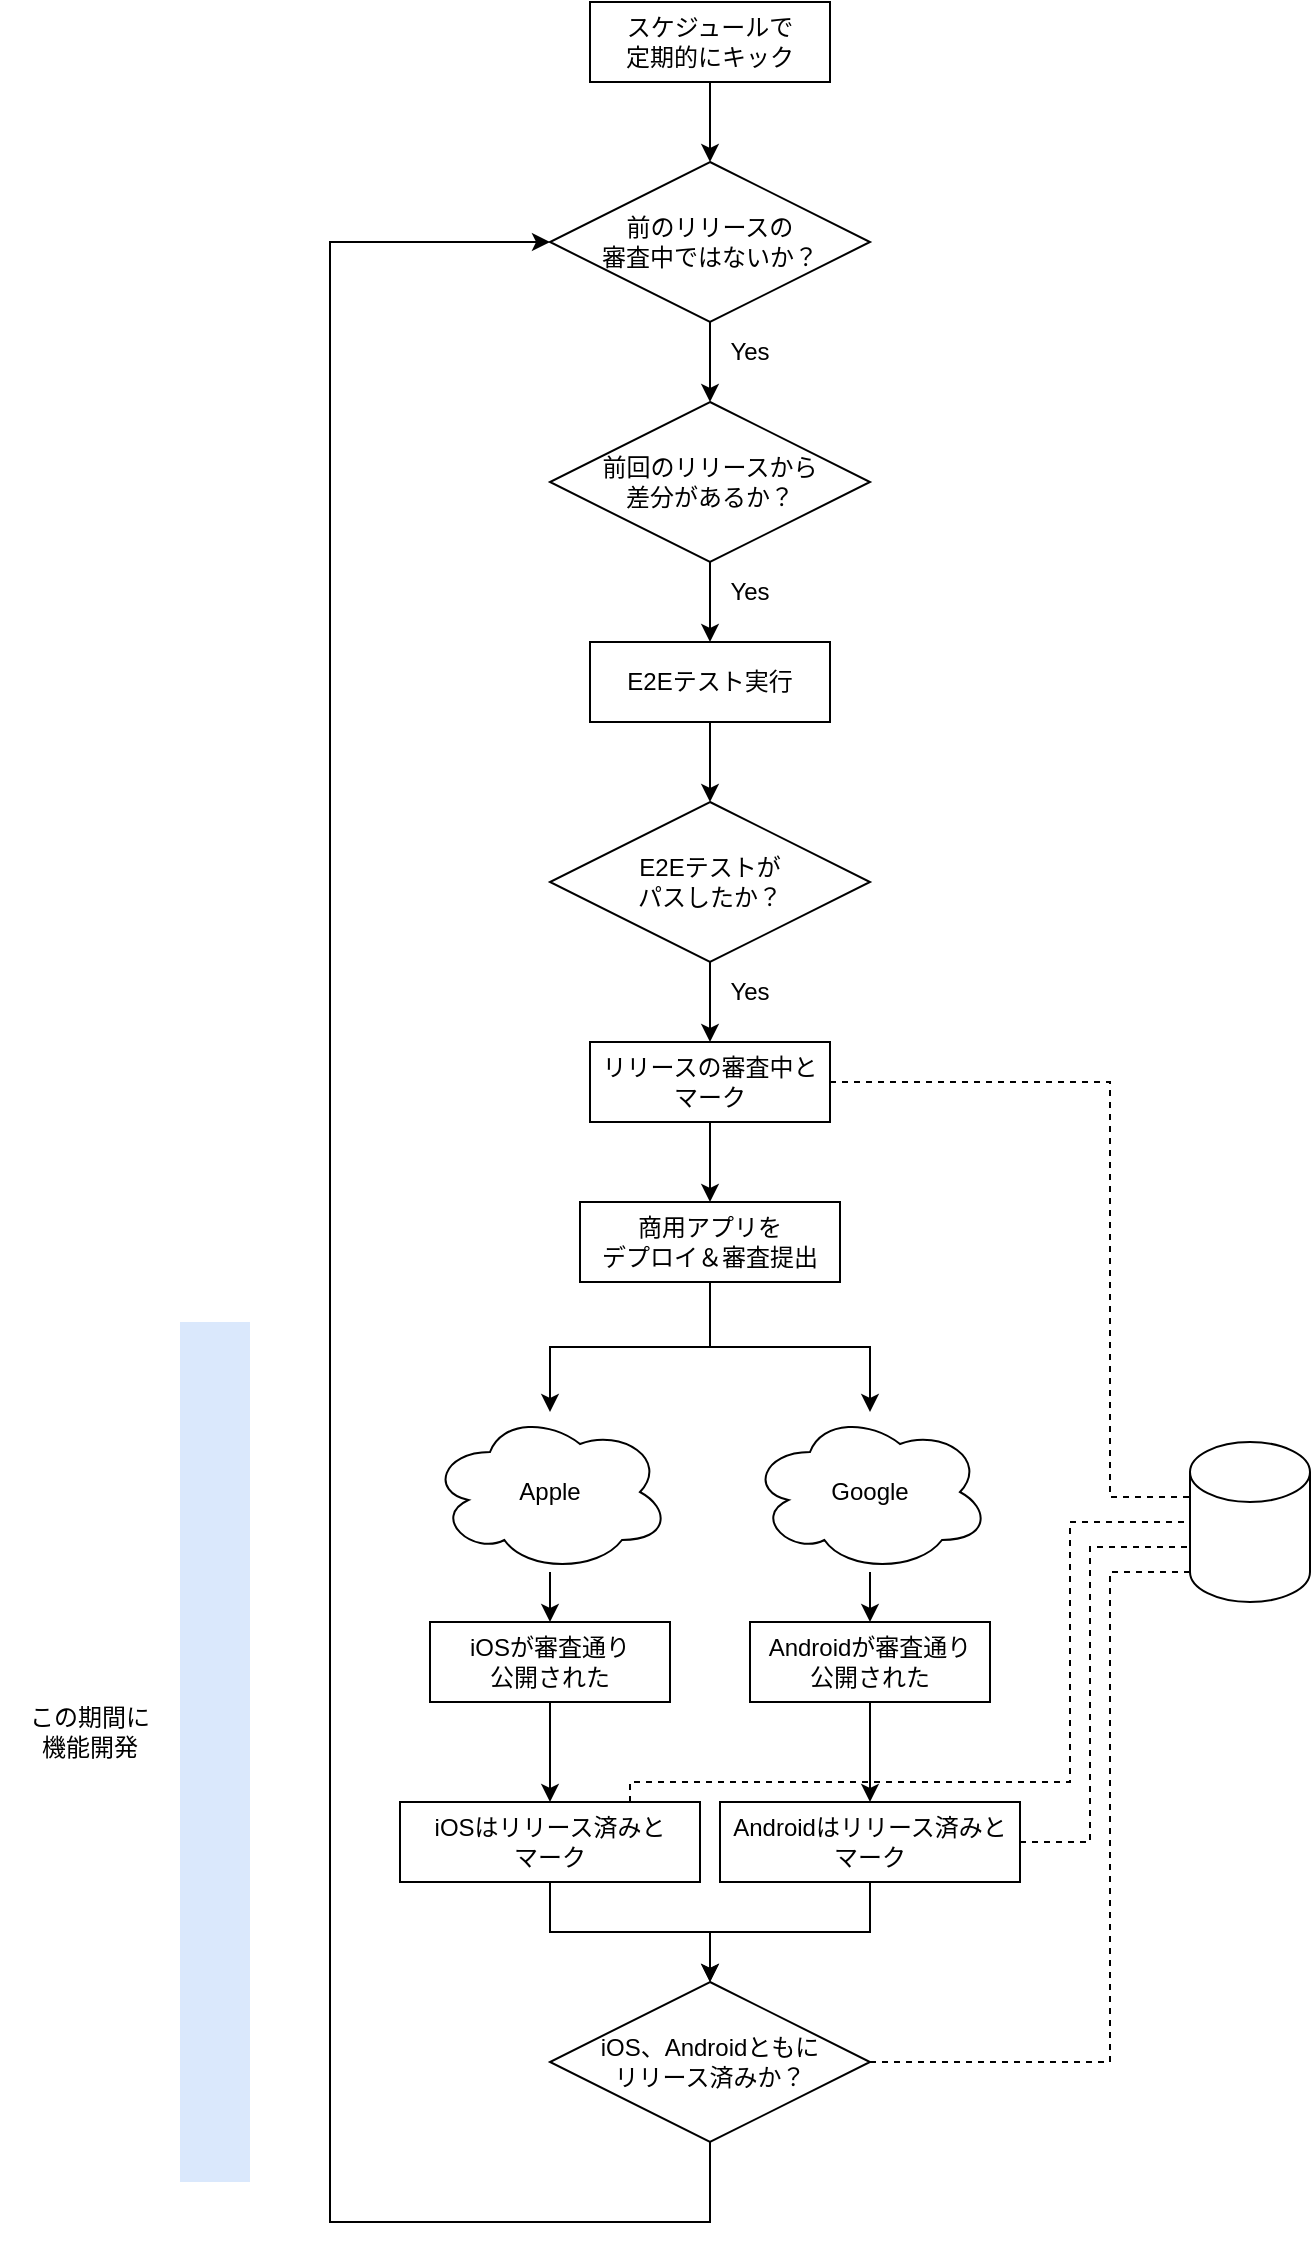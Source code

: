 <mxfile version="23.1.5" type="device">
  <diagram name="ページ1" id="QGBW7FHV4CXrmwUfci0k">
    <mxGraphModel dx="2190" dy="1999" grid="1" gridSize="10" guides="1" tooltips="1" connect="1" arrows="1" fold="1" page="1" pageScale="1" pageWidth="827" pageHeight="1169" math="0" shadow="0">
      <root>
        <mxCell id="0" />
        <mxCell id="1" parent="0" />
        <mxCell id="bEdGE2WvcX3xAI2rPaKg-41" value="" style="rounded=0;whiteSpace=wrap;html=1;fillColor=#dae8fc;strokeColor=none;" vertex="1" parent="1">
          <mxGeometry x="-185" y="500" width="35" height="430" as="geometry" />
        </mxCell>
        <mxCell id="bEdGE2WvcX3xAI2rPaKg-13" style="edgeStyle=orthogonalEdgeStyle;rounded=0;orthogonalLoop=1;jettySize=auto;html=1;entryX=0.5;entryY=0;entryDx=0;entryDy=0;" edge="1" parent="1" source="bEdGE2WvcX3xAI2rPaKg-2" target="bEdGE2WvcX3xAI2rPaKg-3">
          <mxGeometry relative="1" as="geometry" />
        </mxCell>
        <mxCell id="bEdGE2WvcX3xAI2rPaKg-2" value="前回のリリースから&lt;br&gt;差分があるか？" style="rhombus;whiteSpace=wrap;html=1;" vertex="1" parent="1">
          <mxGeometry y="40" width="160" height="80" as="geometry" />
        </mxCell>
        <mxCell id="bEdGE2WvcX3xAI2rPaKg-14" style="edgeStyle=orthogonalEdgeStyle;rounded=0;orthogonalLoop=1;jettySize=auto;html=1;entryX=0.5;entryY=0;entryDx=0;entryDy=0;" edge="1" parent="1" source="bEdGE2WvcX3xAI2rPaKg-3" target="bEdGE2WvcX3xAI2rPaKg-5">
          <mxGeometry relative="1" as="geometry" />
        </mxCell>
        <mxCell id="bEdGE2WvcX3xAI2rPaKg-3" value="E2Eテスト実行" style="rounded=0;whiteSpace=wrap;html=1;" vertex="1" parent="1">
          <mxGeometry x="20" y="160" width="120" height="40" as="geometry" />
        </mxCell>
        <mxCell id="bEdGE2WvcX3xAI2rPaKg-20" style="edgeStyle=orthogonalEdgeStyle;rounded=0;orthogonalLoop=1;jettySize=auto;html=1;exitX=0.5;exitY=1;exitDx=0;exitDy=0;" edge="1" parent="1" source="bEdGE2WvcX3xAI2rPaKg-5" target="bEdGE2WvcX3xAI2rPaKg-17">
          <mxGeometry relative="1" as="geometry" />
        </mxCell>
        <mxCell id="bEdGE2WvcX3xAI2rPaKg-5" value="E2Eテストが&lt;br&gt;パスしたか？" style="rhombus;whiteSpace=wrap;html=1;" vertex="1" parent="1">
          <mxGeometry y="240" width="160" height="80" as="geometry" />
        </mxCell>
        <mxCell id="bEdGE2WvcX3xAI2rPaKg-8" value="Yes" style="text;html=1;align=center;verticalAlign=middle;whiteSpace=wrap;rounded=0;" vertex="1" parent="1">
          <mxGeometry x="70" width="60" height="30" as="geometry" />
        </mxCell>
        <mxCell id="bEdGE2WvcX3xAI2rPaKg-12" style="edgeStyle=orthogonalEdgeStyle;rounded=0;orthogonalLoop=1;jettySize=auto;html=1;entryX=0.5;entryY=0;entryDx=0;entryDy=0;" edge="1" parent="1" source="bEdGE2WvcX3xAI2rPaKg-10" target="bEdGE2WvcX3xAI2rPaKg-2">
          <mxGeometry relative="1" as="geometry" />
        </mxCell>
        <mxCell id="bEdGE2WvcX3xAI2rPaKg-10" value="前のリリースの&lt;br&gt;審査中ではないか？" style="rhombus;whiteSpace=wrap;html=1;" vertex="1" parent="1">
          <mxGeometry y="-80" width="160" height="80" as="geometry" />
        </mxCell>
        <mxCell id="bEdGE2WvcX3xAI2rPaKg-15" value="Yes" style="text;html=1;align=center;verticalAlign=middle;whiteSpace=wrap;rounded=0;" vertex="1" parent="1">
          <mxGeometry x="70" y="120" width="60" height="30" as="geometry" />
        </mxCell>
        <mxCell id="bEdGE2WvcX3xAI2rPaKg-16" value="Yes" style="text;html=1;align=center;verticalAlign=middle;whiteSpace=wrap;rounded=0;" vertex="1" parent="1">
          <mxGeometry x="70" y="320" width="60" height="30" as="geometry" />
        </mxCell>
        <mxCell id="bEdGE2WvcX3xAI2rPaKg-22" style="edgeStyle=orthogonalEdgeStyle;rounded=0;orthogonalLoop=1;jettySize=auto;html=1;exitX=0.5;exitY=1;exitDx=0;exitDy=0;entryX=0.5;entryY=0;entryDx=0;entryDy=0;" edge="1" parent="1" source="bEdGE2WvcX3xAI2rPaKg-17" target="bEdGE2WvcX3xAI2rPaKg-21">
          <mxGeometry relative="1" as="geometry" />
        </mxCell>
        <mxCell id="bEdGE2WvcX3xAI2rPaKg-17" value="リリースの審査中と&lt;br&gt;マーク" style="rounded=0;whiteSpace=wrap;html=1;" vertex="1" parent="1">
          <mxGeometry x="20" y="360" width="120" height="40" as="geometry" />
        </mxCell>
        <mxCell id="bEdGE2WvcX3xAI2rPaKg-18" value="" style="shape=cylinder3;whiteSpace=wrap;html=1;boundedLbl=1;backgroundOutline=1;size=15;" vertex="1" parent="1">
          <mxGeometry x="320" y="560" width="60" height="80" as="geometry" />
        </mxCell>
        <mxCell id="bEdGE2WvcX3xAI2rPaKg-21" value="商用アプリを&lt;br&gt;デプロイ＆審査提出" style="rounded=0;whiteSpace=wrap;html=1;" vertex="1" parent="1">
          <mxGeometry x="15" y="440" width="130" height="40" as="geometry" />
        </mxCell>
        <mxCell id="bEdGE2WvcX3xAI2rPaKg-29" style="edgeStyle=orthogonalEdgeStyle;rounded=0;orthogonalLoop=1;jettySize=auto;html=1;entryX=0.5;entryY=0;entryDx=0;entryDy=0;" edge="1" parent="1" source="bEdGE2WvcX3xAI2rPaKg-23" target="bEdGE2WvcX3xAI2rPaKg-25">
          <mxGeometry relative="1" as="geometry" />
        </mxCell>
        <mxCell id="bEdGE2WvcX3xAI2rPaKg-23" value="iOSが審査通り&lt;br&gt;公開された" style="rounded=0;whiteSpace=wrap;html=1;" vertex="1" parent="1">
          <mxGeometry x="-60" y="650" width="120" height="40" as="geometry" />
        </mxCell>
        <mxCell id="bEdGE2WvcX3xAI2rPaKg-30" style="edgeStyle=orthogonalEdgeStyle;rounded=0;orthogonalLoop=1;jettySize=auto;html=1;entryX=0.5;entryY=0;entryDx=0;entryDy=0;" edge="1" parent="1" source="bEdGE2WvcX3xAI2rPaKg-24" target="bEdGE2WvcX3xAI2rPaKg-26">
          <mxGeometry relative="1" as="geometry" />
        </mxCell>
        <mxCell id="bEdGE2WvcX3xAI2rPaKg-24" value="Androidが審査通り&lt;br&gt;公開された" style="rounded=0;whiteSpace=wrap;html=1;" vertex="1" parent="1">
          <mxGeometry x="100" y="650" width="120" height="40" as="geometry" />
        </mxCell>
        <mxCell id="bEdGE2WvcX3xAI2rPaKg-39" style="edgeStyle=orthogonalEdgeStyle;rounded=0;orthogonalLoop=1;jettySize=auto;html=1;entryX=0.5;entryY=0;entryDx=0;entryDy=0;" edge="1" parent="1" source="bEdGE2WvcX3xAI2rPaKg-25" target="bEdGE2WvcX3xAI2rPaKg-33">
          <mxGeometry relative="1" as="geometry" />
        </mxCell>
        <mxCell id="bEdGE2WvcX3xAI2rPaKg-25" value="iOSはリリース済みと&lt;br&gt;マーク" style="rounded=0;whiteSpace=wrap;html=1;" vertex="1" parent="1">
          <mxGeometry x="-75" y="740" width="150" height="40" as="geometry" />
        </mxCell>
        <mxCell id="bEdGE2WvcX3xAI2rPaKg-40" style="edgeStyle=orthogonalEdgeStyle;rounded=0;orthogonalLoop=1;jettySize=auto;html=1;entryX=0.5;entryY=0;entryDx=0;entryDy=0;" edge="1" parent="1" source="bEdGE2WvcX3xAI2rPaKg-26" target="bEdGE2WvcX3xAI2rPaKg-33">
          <mxGeometry relative="1" as="geometry" />
        </mxCell>
        <mxCell id="bEdGE2WvcX3xAI2rPaKg-26" value="Androidはリリース済みと&lt;br&gt;マーク" style="rounded=0;whiteSpace=wrap;html=1;" vertex="1" parent="1">
          <mxGeometry x="85" y="740" width="150" height="40" as="geometry" />
        </mxCell>
        <mxCell id="bEdGE2WvcX3xAI2rPaKg-50" style="edgeStyle=orthogonalEdgeStyle;rounded=0;orthogonalLoop=1;jettySize=auto;html=1;entryX=0;entryY=0.5;entryDx=0;entryDy=0;" edge="1" parent="1" source="bEdGE2WvcX3xAI2rPaKg-33" target="bEdGE2WvcX3xAI2rPaKg-10">
          <mxGeometry relative="1" as="geometry">
            <Array as="points">
              <mxPoint x="80" y="950" />
              <mxPoint x="-110" y="950" />
              <mxPoint x="-110" y="-40" />
            </Array>
          </mxGeometry>
        </mxCell>
        <mxCell id="bEdGE2WvcX3xAI2rPaKg-33" value="iOS、Androidともに&lt;br&gt;リリース済みか？" style="rhombus;whiteSpace=wrap;html=1;" vertex="1" parent="1">
          <mxGeometry y="830" width="160" height="80" as="geometry" />
        </mxCell>
        <mxCell id="bEdGE2WvcX3xAI2rPaKg-34" style="edgeStyle=orthogonalEdgeStyle;rounded=0;orthogonalLoop=1;jettySize=auto;html=1;entryX=0;entryY=1;entryDx=0;entryDy=-15;entryPerimeter=0;dashed=1;endArrow=none;endFill=0;" edge="1" parent="1" source="bEdGE2WvcX3xAI2rPaKg-33" target="bEdGE2WvcX3xAI2rPaKg-18">
          <mxGeometry relative="1" as="geometry">
            <Array as="points">
              <mxPoint x="280" y="870" />
              <mxPoint x="280" y="625" />
            </Array>
          </mxGeometry>
        </mxCell>
        <mxCell id="bEdGE2WvcX3xAI2rPaKg-38" style="edgeStyle=orthogonalEdgeStyle;rounded=0;orthogonalLoop=1;jettySize=auto;html=1;entryX=0.5;entryY=0;entryDx=0;entryDy=0;" edge="1" parent="1" source="bEdGE2WvcX3xAI2rPaKg-37" target="bEdGE2WvcX3xAI2rPaKg-10">
          <mxGeometry relative="1" as="geometry" />
        </mxCell>
        <mxCell id="bEdGE2WvcX3xAI2rPaKg-37" value="スケジュールで&lt;br&gt;定期的にキック" style="rounded=0;whiteSpace=wrap;html=1;" vertex="1" parent="1">
          <mxGeometry x="20" y="-160" width="120" height="40" as="geometry" />
        </mxCell>
        <mxCell id="bEdGE2WvcX3xAI2rPaKg-42" value="この期間に&lt;br&gt;機能開発" style="text;html=1;align=center;verticalAlign=middle;whiteSpace=wrap;rounded=0;" vertex="1" parent="1">
          <mxGeometry x="-275" y="690" width="90" height="30" as="geometry" />
        </mxCell>
        <mxCell id="bEdGE2WvcX3xAI2rPaKg-47" style="edgeStyle=orthogonalEdgeStyle;rounded=0;orthogonalLoop=1;jettySize=auto;html=1;" edge="1" parent="1" source="bEdGE2WvcX3xAI2rPaKg-43" target="bEdGE2WvcX3xAI2rPaKg-23">
          <mxGeometry relative="1" as="geometry" />
        </mxCell>
        <mxCell id="bEdGE2WvcX3xAI2rPaKg-43" value="Apple" style="ellipse;shape=cloud;whiteSpace=wrap;html=1;" vertex="1" parent="1">
          <mxGeometry x="-60" y="545" width="120" height="80" as="geometry" />
        </mxCell>
        <mxCell id="bEdGE2WvcX3xAI2rPaKg-48" style="edgeStyle=orthogonalEdgeStyle;rounded=0;orthogonalLoop=1;jettySize=auto;html=1;" edge="1" parent="1" source="bEdGE2WvcX3xAI2rPaKg-44" target="bEdGE2WvcX3xAI2rPaKg-24">
          <mxGeometry relative="1" as="geometry" />
        </mxCell>
        <mxCell id="bEdGE2WvcX3xAI2rPaKg-44" value="Google" style="ellipse;shape=cloud;whiteSpace=wrap;html=1;" vertex="1" parent="1">
          <mxGeometry x="100" y="545" width="120" height="80" as="geometry" />
        </mxCell>
        <mxCell id="bEdGE2WvcX3xAI2rPaKg-45" style="edgeStyle=orthogonalEdgeStyle;rounded=0;orthogonalLoop=1;jettySize=auto;html=1;" edge="1" parent="1" source="bEdGE2WvcX3xAI2rPaKg-21" target="bEdGE2WvcX3xAI2rPaKg-43">
          <mxGeometry relative="1" as="geometry" />
        </mxCell>
        <mxCell id="bEdGE2WvcX3xAI2rPaKg-46" style="edgeStyle=orthogonalEdgeStyle;rounded=0;orthogonalLoop=1;jettySize=auto;html=1;" edge="1" parent="1" source="bEdGE2WvcX3xAI2rPaKg-21" target="bEdGE2WvcX3xAI2rPaKg-44">
          <mxGeometry relative="1" as="geometry" />
        </mxCell>
        <mxCell id="bEdGE2WvcX3xAI2rPaKg-49" style="edgeStyle=orthogonalEdgeStyle;rounded=0;orthogonalLoop=1;jettySize=auto;html=1;entryX=0;entryY=0;entryDx=0;entryDy=27.5;entryPerimeter=0;dashed=1;endArrow=none;endFill=0;" edge="1" parent="1" source="bEdGE2WvcX3xAI2rPaKg-17" target="bEdGE2WvcX3xAI2rPaKg-18">
          <mxGeometry relative="1" as="geometry">
            <Array as="points">
              <mxPoint x="280" y="380" />
              <mxPoint x="280" y="588" />
            </Array>
          </mxGeometry>
        </mxCell>
        <mxCell id="bEdGE2WvcX3xAI2rPaKg-51" style="edgeStyle=orthogonalEdgeStyle;rounded=0;orthogonalLoop=1;jettySize=auto;html=1;entryX=0;entryY=0;entryDx=0;entryDy=52.5;entryPerimeter=0;dashed=1;endArrow=none;endFill=0;" edge="1" parent="1" source="bEdGE2WvcX3xAI2rPaKg-26" target="bEdGE2WvcX3xAI2rPaKg-18">
          <mxGeometry relative="1" as="geometry">
            <Array as="points">
              <mxPoint x="270" y="760" />
              <mxPoint x="270" y="612" />
            </Array>
          </mxGeometry>
        </mxCell>
        <mxCell id="bEdGE2WvcX3xAI2rPaKg-53" style="edgeStyle=orthogonalEdgeStyle;rounded=0;orthogonalLoop=1;jettySize=auto;html=1;entryX=0;entryY=0.5;entryDx=0;entryDy=0;entryPerimeter=0;dashed=1;endArrow=none;endFill=0;" edge="1" parent="1" source="bEdGE2WvcX3xAI2rPaKg-25" target="bEdGE2WvcX3xAI2rPaKg-18">
          <mxGeometry relative="1" as="geometry">
            <Array as="points">
              <mxPoint x="40" y="730" />
              <mxPoint x="260" y="730" />
              <mxPoint x="260" y="600" />
            </Array>
          </mxGeometry>
        </mxCell>
      </root>
    </mxGraphModel>
  </diagram>
</mxfile>
